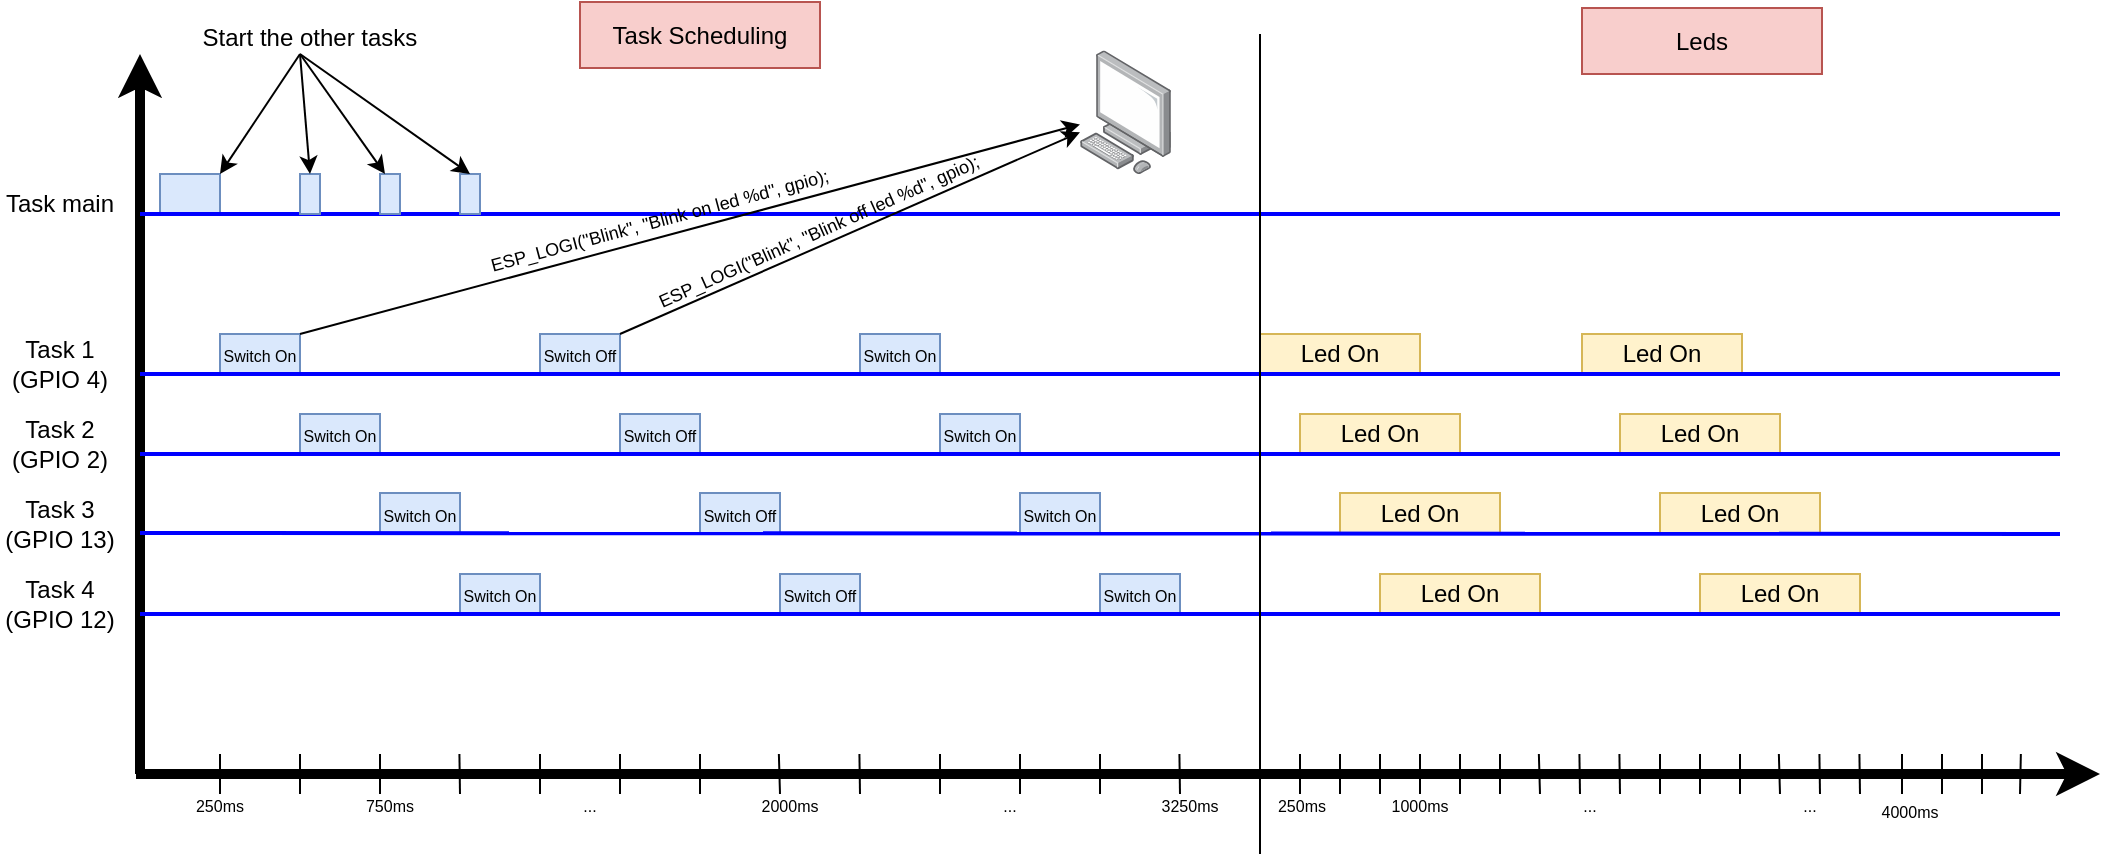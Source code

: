 <mxfile version="26.0.16">
  <diagram name="Page-1" id="f3jBQr8TLTDDAwhKRLuk">
    <mxGraphModel dx="1687" dy="968" grid="1" gridSize="10" guides="1" tooltips="1" connect="1" arrows="1" fold="1" page="1" pageScale="1" pageWidth="827" pageHeight="1169" math="0" shadow="0">
      <root>
        <mxCell id="0" />
        <mxCell id="1" parent="0" />
        <mxCell id="g57zYea4O15oFF7myR46-9" value="&lt;font style=&quot;font-size: 8px;&quot;&gt;Switch On&lt;/font&gt;" style="rounded=0;whiteSpace=wrap;html=1;fillColor=#dae8fc;strokeColor=#6c8ebf;" vertex="1" parent="1">
          <mxGeometry x="480" y="500" width="40" height="20" as="geometry" />
        </mxCell>
        <mxCell id="g57zYea4O15oFF7myR46-103" value="&lt;font style=&quot;font-size: 8px;&quot;&gt;Switch On&lt;/font&gt;" style="rounded=0;whiteSpace=wrap;html=1;fillColor=#dae8fc;strokeColor=#6c8ebf;" vertex="1" parent="1">
          <mxGeometry x="520" y="540" width="40" height="20" as="geometry" />
        </mxCell>
        <mxCell id="g57zYea4O15oFF7myR46-104" value="&lt;font style=&quot;font-size: 8px;&quot;&gt;Switch On&lt;/font&gt;" style="rounded=0;whiteSpace=wrap;html=1;fillColor=#dae8fc;strokeColor=#6c8ebf;" vertex="1" parent="1">
          <mxGeometry x="560" y="579.5" width="40" height="20" as="geometry" />
        </mxCell>
        <mxCell id="g57zYea4O15oFF7myR46-105" value="&lt;font style=&quot;font-size: 8px;&quot;&gt;Switch On&lt;/font&gt;" style="rounded=0;whiteSpace=wrap;html=1;fillColor=#dae8fc;strokeColor=#6c8ebf;" vertex="1" parent="1">
          <mxGeometry x="600" y="620" width="40" height="20" as="geometry" />
        </mxCell>
        <mxCell id="g57zYea4O15oFF7myR46-107" value="&lt;font style=&quot;font-size: 8px;&quot;&gt;Switch Off&lt;/font&gt;" style="rounded=0;whiteSpace=wrap;html=1;fillColor=#dae8fc;strokeColor=#6c8ebf;" vertex="1" parent="1">
          <mxGeometry x="640" y="500" width="40" height="20" as="geometry" />
        </mxCell>
        <mxCell id="g57zYea4O15oFF7myR46-108" value="&lt;font style=&quot;font-size: 8px;&quot;&gt;Switch Off&lt;/font&gt;" style="rounded=0;whiteSpace=wrap;html=1;fillColor=#dae8fc;strokeColor=#6c8ebf;" vertex="1" parent="1">
          <mxGeometry x="680" y="540" width="40" height="20" as="geometry" />
        </mxCell>
        <mxCell id="g57zYea4O15oFF7myR46-109" value="&lt;font style=&quot;font-size: 8px;&quot;&gt;Switch Off&lt;/font&gt;" style="rounded=0;whiteSpace=wrap;html=1;fillColor=#dae8fc;strokeColor=#6c8ebf;" vertex="1" parent="1">
          <mxGeometry x="720" y="579.5" width="40" height="20" as="geometry" />
        </mxCell>
        <mxCell id="g57zYea4O15oFF7myR46-110" value="&lt;font style=&quot;font-size: 8px;&quot;&gt;Switch Off&lt;/font&gt;" style="rounded=0;whiteSpace=wrap;html=1;fillColor=#dae8fc;strokeColor=#6c8ebf;" vertex="1" parent="1">
          <mxGeometry x="760" y="620" width="40" height="20" as="geometry" />
        </mxCell>
        <mxCell id="g57zYea4O15oFF7myR46-111" value="&lt;font style=&quot;font-size: 8px;&quot;&gt;Switch On&lt;/font&gt;" style="rounded=0;whiteSpace=wrap;html=1;fillColor=#dae8fc;strokeColor=#6c8ebf;" vertex="1" parent="1">
          <mxGeometry x="800" y="500" width="40" height="20" as="geometry" />
        </mxCell>
        <mxCell id="g57zYea4O15oFF7myR46-112" value="&lt;font style=&quot;font-size: 8px;&quot;&gt;Switch On&lt;/font&gt;" style="rounded=0;whiteSpace=wrap;html=1;fillColor=#dae8fc;strokeColor=#6c8ebf;" vertex="1" parent="1">
          <mxGeometry x="840" y="540" width="40" height="20" as="geometry" />
        </mxCell>
        <mxCell id="g57zYea4O15oFF7myR46-113" value="&lt;font style=&quot;font-size: 8px;&quot;&gt;Switch On&lt;/font&gt;" style="rounded=0;whiteSpace=wrap;html=1;fillColor=#dae8fc;strokeColor=#6c8ebf;" vertex="1" parent="1">
          <mxGeometry x="880" y="579.5" width="40" height="20" as="geometry" />
        </mxCell>
        <mxCell id="g57zYea4O15oFF7myR46-116" value="&lt;font style=&quot;font-size: 8px;&quot;&gt;Switch On&lt;/font&gt;" style="rounded=0;whiteSpace=wrap;html=1;fillColor=#dae8fc;strokeColor=#6c8ebf;" vertex="1" parent="1">
          <mxGeometry x="920" y="620" width="40" height="20" as="geometry" />
        </mxCell>
        <mxCell id="g57zYea4O15oFF7myR46-34" value="Led On" style="rounded=0;whiteSpace=wrap;html=1;fillColor=#fff2cc;strokeColor=#d6b656;" vertex="1" parent="1">
          <mxGeometry x="1000" y="500" width="80" height="20" as="geometry" />
        </mxCell>
        <mxCell id="g57zYea4O15oFF7myR46-35" value="Led On" style="rounded=0;whiteSpace=wrap;html=1;fillColor=#fff2cc;strokeColor=#d6b656;" vertex="1" parent="1">
          <mxGeometry x="1020" y="540" width="80" height="20" as="geometry" />
        </mxCell>
        <mxCell id="g57zYea4O15oFF7myR46-36" value="Led On" style="rounded=0;whiteSpace=wrap;html=1;fillColor=#fff2cc;strokeColor=#d6b656;" vertex="1" parent="1">
          <mxGeometry x="1040" y="579.5" width="80" height="20" as="geometry" />
        </mxCell>
        <mxCell id="g57zYea4O15oFF7myR46-37" value="Led On" style="rounded=0;whiteSpace=wrap;html=1;fillColor=#fff2cc;strokeColor=#d6b656;" vertex="1" parent="1">
          <mxGeometry x="1060" y="620" width="80" height="20" as="geometry" />
        </mxCell>
        <mxCell id="g57zYea4O15oFF7myR46-38" value="Led On" style="rounded=0;whiteSpace=wrap;html=1;fillColor=#fff2cc;strokeColor=#d6b656;" vertex="1" parent="1">
          <mxGeometry x="1161" y="500" width="80" height="20" as="geometry" />
        </mxCell>
        <mxCell id="g57zYea4O15oFF7myR46-39" value="Led On" style="rounded=0;whiteSpace=wrap;html=1;fillColor=#fff2cc;strokeColor=#d6b656;" vertex="1" parent="1">
          <mxGeometry x="1180" y="540" width="80" height="20" as="geometry" />
        </mxCell>
        <mxCell id="g57zYea4O15oFF7myR46-40" value="Led On" style="rounded=0;whiteSpace=wrap;html=1;fillColor=#fff2cc;strokeColor=#d6b656;" vertex="1" parent="1">
          <mxGeometry x="1200" y="579.5" width="80" height="20" as="geometry" />
        </mxCell>
        <mxCell id="g57zYea4O15oFF7myR46-41" value="Led On" style="rounded=0;whiteSpace=wrap;html=1;fillColor=#fff2cc;strokeColor=#d6b656;" vertex="1" parent="1">
          <mxGeometry x="1220" y="620" width="80" height="20" as="geometry" />
        </mxCell>
        <mxCell id="g57zYea4O15oFF7myR46-1" value="" style="endArrow=classic;html=1;rounded=0;strokeWidth=5;" edge="1" parent="1">
          <mxGeometry width="50" height="50" relative="1" as="geometry">
            <mxPoint x="440" y="720" as="sourcePoint" />
            <mxPoint x="440" y="360" as="targetPoint" />
          </mxGeometry>
        </mxCell>
        <mxCell id="g57zYea4O15oFF7myR46-2" value="" style="endArrow=classic;html=1;rounded=0;strokeWidth=5;" edge="1" parent="1">
          <mxGeometry width="50" height="50" relative="1" as="geometry">
            <mxPoint x="438" y="720" as="sourcePoint" />
            <mxPoint x="1420" y="720" as="targetPoint" />
          </mxGeometry>
        </mxCell>
        <mxCell id="g57zYea4O15oFF7myR46-5" value="" style="endArrow=none;html=1;rounded=0;strokeWidth=2;strokeColor=#0000FF;" edge="1" parent="1">
          <mxGeometry width="50" height="50" relative="1" as="geometry">
            <mxPoint x="440" y="640" as="sourcePoint" />
            <mxPoint x="1400" y="640" as="targetPoint" />
          </mxGeometry>
        </mxCell>
        <mxCell id="g57zYea4O15oFF7myR46-6" value="Task main" style="text;html=1;align=center;verticalAlign=middle;whiteSpace=wrap;rounded=0;" vertex="1" parent="1">
          <mxGeometry x="370" y="420" width="60" height="30" as="geometry" />
        </mxCell>
        <mxCell id="g57zYea4O15oFF7myR46-8" value="" style="endArrow=none;html=1;rounded=0;strokeWidth=2;strokeColor=#0000FF;" edge="1" parent="1">
          <mxGeometry width="50" height="50" relative="1" as="geometry">
            <mxPoint x="440" y="560" as="sourcePoint" />
            <mxPoint x="1400" y="560" as="targetPoint" />
          </mxGeometry>
        </mxCell>
        <mxCell id="g57zYea4O15oFF7myR46-13" value="" style="endArrow=none;html=1;rounded=0;strokeWidth=2;strokeColor=#0000FF;" edge="1" parent="1">
          <mxGeometry width="50" height="50" relative="1" as="geometry">
            <mxPoint x="440" y="599.5" as="sourcePoint" />
            <mxPoint x="1400" y="600" as="targetPoint" />
          </mxGeometry>
        </mxCell>
        <mxCell id="g57zYea4O15oFF7myR46-10" value="" style="endArrow=none;html=1;rounded=0;strokeWidth=2;strokeColor=#0000FF;" edge="1" parent="1">
          <mxGeometry width="50" height="50" relative="1" as="geometry">
            <mxPoint x="440" y="520" as="sourcePoint" />
            <mxPoint x="1400" y="520" as="targetPoint" />
          </mxGeometry>
        </mxCell>
        <mxCell id="g57zYea4O15oFF7myR46-15" value="" style="rounded=0;whiteSpace=wrap;html=1;fillColor=#dae8fc;strokeColor=#6c8ebf;" vertex="1" parent="1">
          <mxGeometry x="450" y="420" width="30" height="20" as="geometry" />
        </mxCell>
        <mxCell id="g57zYea4O15oFF7myR46-16" value="" style="endArrow=none;html=1;rounded=0;strokeWidth=2;strokeColor=#0000FF;" edge="1" parent="1">
          <mxGeometry width="50" height="50" relative="1" as="geometry">
            <mxPoint x="440" y="440" as="sourcePoint" />
            <mxPoint x="1400" y="440" as="targetPoint" />
          </mxGeometry>
        </mxCell>
        <mxCell id="g57zYea4O15oFF7myR46-21" value="Task 1&lt;div&gt;(GPIO 4)&lt;/div&gt;" style="text;html=1;align=center;verticalAlign=middle;whiteSpace=wrap;rounded=0;" vertex="1" parent="1">
          <mxGeometry x="370" y="500" width="60" height="30" as="geometry" />
        </mxCell>
        <mxCell id="g57zYea4O15oFF7myR46-22" value="Task 2&lt;div&gt;(GPIO 2)&lt;/div&gt;" style="text;html=1;align=center;verticalAlign=middle;whiteSpace=wrap;rounded=0;" vertex="1" parent="1">
          <mxGeometry x="370" y="540" width="60" height="30" as="geometry" />
        </mxCell>
        <mxCell id="g57zYea4O15oFF7myR46-23" value="Task 3&lt;div&gt;(GPIO 13)&lt;/div&gt;" style="text;html=1;align=center;verticalAlign=middle;whiteSpace=wrap;rounded=0;" vertex="1" parent="1">
          <mxGeometry x="370" y="579.5" width="60" height="30" as="geometry" />
        </mxCell>
        <mxCell id="g57zYea4O15oFF7myR46-24" value="Task 4&lt;div&gt;(GPIO 12)&lt;/div&gt;" style="text;html=1;align=center;verticalAlign=middle;whiteSpace=wrap;rounded=0;" vertex="1" parent="1">
          <mxGeometry x="370" y="620" width="60" height="30" as="geometry" />
        </mxCell>
        <mxCell id="g57zYea4O15oFF7myR46-31" value="" style="endArrow=none;html=1;rounded=0;" edge="1" parent="1">
          <mxGeometry width="50" height="50" relative="1" as="geometry">
            <mxPoint x="480" y="730" as="sourcePoint" />
            <mxPoint x="480" y="710" as="targetPoint" />
          </mxGeometry>
        </mxCell>
        <mxCell id="g57zYea4O15oFF7myR46-44" value="" style="endArrow=none;html=1;rounded=0;" edge="1" parent="1">
          <mxGeometry width="50" height="50" relative="1" as="geometry">
            <mxPoint x="1080" y="730" as="sourcePoint" />
            <mxPoint x="1080" y="710" as="targetPoint" />
          </mxGeometry>
        </mxCell>
        <mxCell id="g57zYea4O15oFF7myR46-45" value="" style="endArrow=none;html=1;rounded=0;" edge="1" parent="1">
          <mxGeometry width="50" height="50" relative="1" as="geometry">
            <mxPoint x="1100" y="730" as="sourcePoint" />
            <mxPoint x="1100" y="710" as="targetPoint" />
          </mxGeometry>
        </mxCell>
        <mxCell id="g57zYea4O15oFF7myR46-46" value="" style="endArrow=none;html=1;rounded=0;" edge="1" parent="1">
          <mxGeometry width="50" height="50" relative="1" as="geometry">
            <mxPoint x="1120" y="730" as="sourcePoint" />
            <mxPoint x="1120" y="710" as="targetPoint" />
          </mxGeometry>
        </mxCell>
        <mxCell id="g57zYea4O15oFF7myR46-47" value="" style="endArrow=none;html=1;rounded=0;" edge="1" parent="1">
          <mxGeometry width="50" height="50" relative="1" as="geometry">
            <mxPoint x="1140" y="730" as="sourcePoint" />
            <mxPoint x="1139.43" y="710" as="targetPoint" />
          </mxGeometry>
        </mxCell>
        <mxCell id="g57zYea4O15oFF7myR46-48" value="" style="endArrow=none;html=1;rounded=0;" edge="1" parent="1">
          <mxGeometry width="50" height="50" relative="1" as="geometry">
            <mxPoint x="1160" y="730" as="sourcePoint" />
            <mxPoint x="1159.71" y="710" as="targetPoint" />
          </mxGeometry>
        </mxCell>
        <mxCell id="g57zYea4O15oFF7myR46-49" value="" style="endArrow=none;html=1;rounded=0;" edge="1" parent="1">
          <mxGeometry width="50" height="50" relative="1" as="geometry">
            <mxPoint x="1180" y="730" as="sourcePoint" />
            <mxPoint x="1179.71" y="710" as="targetPoint" />
          </mxGeometry>
        </mxCell>
        <mxCell id="g57zYea4O15oFF7myR46-50" value="" style="endArrow=none;html=1;rounded=0;" edge="1" parent="1">
          <mxGeometry width="50" height="50" relative="1" as="geometry">
            <mxPoint x="1200" y="730" as="sourcePoint" />
            <mxPoint x="1200" y="710" as="targetPoint" />
          </mxGeometry>
        </mxCell>
        <mxCell id="g57zYea4O15oFF7myR46-51" value="" style="endArrow=none;html=1;rounded=0;" edge="1" parent="1">
          <mxGeometry width="50" height="50" relative="1" as="geometry">
            <mxPoint x="1220" y="730" as="sourcePoint" />
            <mxPoint x="1220" y="710" as="targetPoint" />
          </mxGeometry>
        </mxCell>
        <mxCell id="g57zYea4O15oFF7myR46-52" value="" style="endArrow=none;html=1;rounded=0;" edge="1" parent="1">
          <mxGeometry width="50" height="50" relative="1" as="geometry">
            <mxPoint x="1240" y="730" as="sourcePoint" />
            <mxPoint x="1240" y="710" as="targetPoint" />
          </mxGeometry>
        </mxCell>
        <mxCell id="g57zYea4O15oFF7myR46-53" value="" style="endArrow=none;html=1;rounded=0;" edge="1" parent="1">
          <mxGeometry width="50" height="50" relative="1" as="geometry">
            <mxPoint x="1260" y="730" as="sourcePoint" />
            <mxPoint x="1259.43" y="710" as="targetPoint" />
          </mxGeometry>
        </mxCell>
        <mxCell id="g57zYea4O15oFF7myR46-54" value="" style="endArrow=none;html=1;rounded=0;" edge="1" parent="1">
          <mxGeometry width="50" height="50" relative="1" as="geometry">
            <mxPoint x="1280" y="730" as="sourcePoint" />
            <mxPoint x="1279.71" y="710" as="targetPoint" />
          </mxGeometry>
        </mxCell>
        <mxCell id="g57zYea4O15oFF7myR46-55" value="" style="endArrow=none;html=1;rounded=0;" edge="1" parent="1">
          <mxGeometry width="50" height="50" relative="1" as="geometry">
            <mxPoint x="1300" y="730" as="sourcePoint" />
            <mxPoint x="1299.71" y="710" as="targetPoint" />
          </mxGeometry>
        </mxCell>
        <mxCell id="g57zYea4O15oFF7myR46-56" value="" style="endArrow=none;html=1;rounded=0;" edge="1" parent="1">
          <mxGeometry width="50" height="50" relative="1" as="geometry">
            <mxPoint x="1321" y="730" as="sourcePoint" />
            <mxPoint x="1321" y="710" as="targetPoint" />
          </mxGeometry>
        </mxCell>
        <mxCell id="g57zYea4O15oFF7myR46-57" value="" style="endArrow=none;html=1;rounded=0;" edge="1" parent="1">
          <mxGeometry width="50" height="50" relative="1" as="geometry">
            <mxPoint x="1341" y="730" as="sourcePoint" />
            <mxPoint x="1341" y="710" as="targetPoint" />
          </mxGeometry>
        </mxCell>
        <mxCell id="g57zYea4O15oFF7myR46-58" value="" style="endArrow=none;html=1;rounded=0;" edge="1" parent="1">
          <mxGeometry width="50" height="50" relative="1" as="geometry">
            <mxPoint x="1361" y="730" as="sourcePoint" />
            <mxPoint x="1361" y="710" as="targetPoint" />
          </mxGeometry>
        </mxCell>
        <mxCell id="g57zYea4O15oFF7myR46-59" value="" style="endArrow=none;html=1;rounded=0;" edge="1" parent="1">
          <mxGeometry width="50" height="50" relative="1" as="geometry">
            <mxPoint x="1380" y="730" as="sourcePoint" />
            <mxPoint x="1380.43" y="710" as="targetPoint" />
          </mxGeometry>
        </mxCell>
        <mxCell id="g57zYea4O15oFF7myR46-61" value="" style="endArrow=none;html=1;rounded=0;" edge="1" parent="1">
          <mxGeometry width="50" height="50" relative="1" as="geometry">
            <mxPoint x="1000" y="760" as="sourcePoint" />
            <mxPoint x="1000" y="350" as="targetPoint" />
          </mxGeometry>
        </mxCell>
        <mxCell id="g57zYea4O15oFF7myR46-62" value="" style="endArrow=none;html=1;rounded=0;" edge="1" parent="1">
          <mxGeometry width="50" height="50" relative="1" as="geometry">
            <mxPoint x="1020" y="730" as="sourcePoint" />
            <mxPoint x="1020" y="710" as="targetPoint" />
          </mxGeometry>
        </mxCell>
        <mxCell id="g57zYea4O15oFF7myR46-63" value="" style="endArrow=none;html=1;rounded=0;" edge="1" parent="1">
          <mxGeometry width="50" height="50" relative="1" as="geometry">
            <mxPoint x="1040" y="730" as="sourcePoint" />
            <mxPoint x="1040" y="710" as="targetPoint" />
          </mxGeometry>
        </mxCell>
        <mxCell id="g57zYea4O15oFF7myR46-64" value="" style="endArrow=none;html=1;rounded=0;" edge="1" parent="1">
          <mxGeometry width="50" height="50" relative="1" as="geometry">
            <mxPoint x="1060" y="730" as="sourcePoint" />
            <mxPoint x="1060" y="710" as="targetPoint" />
          </mxGeometry>
        </mxCell>
        <mxCell id="g57zYea4O15oFF7myR46-117" value="" style="image;points=[];aspect=fixed;html=1;align=center;shadow=0;dashed=0;image=img/lib/allied_telesis/computer_and_terminals/Personal_Computer.svg;" vertex="1" parent="1">
          <mxGeometry x="910" y="358.2" width="45.6" height="61.8" as="geometry" />
        </mxCell>
        <mxCell id="g57zYea4O15oFF7myR46-118" value="" style="endArrow=classic;html=1;rounded=0;exitX=1;exitY=0;exitDx=0;exitDy=0;" edge="1" parent="1" source="g57zYea4O15oFF7myR46-9" target="g57zYea4O15oFF7myR46-117">
          <mxGeometry width="50" height="50" relative="1" as="geometry">
            <mxPoint x="710" y="480" as="sourcePoint" />
            <mxPoint x="760" y="430" as="targetPoint" />
          </mxGeometry>
        </mxCell>
        <mxCell id="g57zYea4O15oFF7myR46-119" value="" style="endArrow=classic;html=1;rounded=0;exitX=1;exitY=0;exitDx=0;exitDy=0;" edge="1" parent="1" source="g57zYea4O15oFF7myR46-107" target="g57zYea4O15oFF7myR46-117">
          <mxGeometry width="50" height="50" relative="1" as="geometry">
            <mxPoint x="530" y="510" as="sourcePoint" />
            <mxPoint x="860" y="380" as="targetPoint" />
          </mxGeometry>
        </mxCell>
        <mxCell id="g57zYea4O15oFF7myR46-120" value="&lt;div&gt;&lt;font style=&quot;font-size: 9px;&quot;&gt;&amp;nbsp; &amp;nbsp; &amp;nbsp; &amp;nbsp; ESP_LOGI(&quot;Blink&quot;, &quot;Blink off led %d&quot;, gpio);&lt;/font&gt;&lt;/div&gt;" style="text;html=1;align=center;verticalAlign=middle;whiteSpace=wrap;rounded=0;rotation=336;" vertex="1" parent="1">
          <mxGeometry x="630" y="437" width="280" height="30" as="geometry" />
        </mxCell>
        <mxCell id="g57zYea4O15oFF7myR46-121" value="&lt;div&gt;&lt;font style=&quot;font-size: 9px;&quot;&gt;&amp;nbsp; &amp;nbsp; &amp;nbsp; &amp;nbsp; ESP_LOGI(&quot;Blink&quot;, &quot;Blink on led %d&quot;, gpio);&lt;/font&gt;&lt;/div&gt;" style="text;html=1;align=center;verticalAlign=middle;whiteSpace=wrap;rounded=0;rotation=-15;opacity=0;" vertex="1" parent="1">
          <mxGeometry x="550" y="430" width="280" height="30" as="geometry" />
        </mxCell>
        <mxCell id="g57zYea4O15oFF7myR46-123" value="" style="rounded=0;whiteSpace=wrap;html=1;fillColor=#dae8fc;strokeColor=#6c8ebf;" vertex="1" parent="1">
          <mxGeometry x="520" y="420" width="10" height="20" as="geometry" />
        </mxCell>
        <mxCell id="g57zYea4O15oFF7myR46-124" value="" style="rounded=0;whiteSpace=wrap;html=1;fillColor=#dae8fc;strokeColor=#6c8ebf;" vertex="1" parent="1">
          <mxGeometry x="560" y="420" width="10" height="20" as="geometry" />
        </mxCell>
        <mxCell id="g57zYea4O15oFF7myR46-125" value="" style="rounded=0;whiteSpace=wrap;html=1;fillColor=#dae8fc;strokeColor=#6c8ebf;" vertex="1" parent="1">
          <mxGeometry x="600" y="420" width="10" height="20" as="geometry" />
        </mxCell>
        <mxCell id="g57zYea4O15oFF7myR46-126" value="" style="endArrow=classic;html=1;rounded=0;entryX=1;entryY=0;entryDx=0;entryDy=0;" edge="1" parent="1" target="g57zYea4O15oFF7myR46-15">
          <mxGeometry width="50" height="50" relative="1" as="geometry">
            <mxPoint x="520" y="360" as="sourcePoint" />
            <mxPoint x="610" y="308.2" as="targetPoint" />
          </mxGeometry>
        </mxCell>
        <mxCell id="g57zYea4O15oFF7myR46-127" value="" style="endArrow=classic;html=1;rounded=0;entryX=0.5;entryY=0;entryDx=0;entryDy=0;" edge="1" parent="1" target="g57zYea4O15oFF7myR46-123">
          <mxGeometry width="50" height="50" relative="1" as="geometry">
            <mxPoint x="520" y="360" as="sourcePoint" />
            <mxPoint x="490" y="430" as="targetPoint" />
          </mxGeometry>
        </mxCell>
        <mxCell id="g57zYea4O15oFF7myR46-128" value="" style="endArrow=classic;html=1;rounded=0;entryX=0.25;entryY=0;entryDx=0;entryDy=0;" edge="1" parent="1" target="g57zYea4O15oFF7myR46-124">
          <mxGeometry width="50" height="50" relative="1" as="geometry">
            <mxPoint x="520" y="360" as="sourcePoint" />
            <mxPoint x="535" y="430" as="targetPoint" />
          </mxGeometry>
        </mxCell>
        <mxCell id="g57zYea4O15oFF7myR46-129" value="" style="endArrow=classic;html=1;rounded=0;entryX=0.5;entryY=0;entryDx=0;entryDy=0;" edge="1" parent="1" target="g57zYea4O15oFF7myR46-125">
          <mxGeometry width="50" height="50" relative="1" as="geometry">
            <mxPoint x="520" y="360" as="sourcePoint" />
            <mxPoint x="573" y="430" as="targetPoint" />
          </mxGeometry>
        </mxCell>
        <mxCell id="g57zYea4O15oFF7myR46-130" value="Start the other tasks" style="text;html=1;align=center;verticalAlign=middle;whiteSpace=wrap;rounded=0;" vertex="1" parent="1">
          <mxGeometry x="465" y="337" width="120" height="30" as="geometry" />
        </mxCell>
        <mxCell id="g57zYea4O15oFF7myR46-131" value="" style="endArrow=none;html=1;rounded=0;" edge="1" parent="1">
          <mxGeometry width="50" height="50" relative="1" as="geometry">
            <mxPoint x="520" y="730" as="sourcePoint" />
            <mxPoint x="520" y="710" as="targetPoint" />
          </mxGeometry>
        </mxCell>
        <mxCell id="g57zYea4O15oFF7myR46-133" value="" style="endArrow=none;html=1;rounded=0;" edge="1" parent="1">
          <mxGeometry width="50" height="50" relative="1" as="geometry">
            <mxPoint x="560" y="730" as="sourcePoint" />
            <mxPoint x="560" y="710" as="targetPoint" />
          </mxGeometry>
        </mxCell>
        <mxCell id="g57zYea4O15oFF7myR46-135" value="" style="endArrow=none;html=1;rounded=0;" edge="1" parent="1">
          <mxGeometry width="50" height="50" relative="1" as="geometry">
            <mxPoint x="600" y="730" as="sourcePoint" />
            <mxPoint x="599.71" y="710" as="targetPoint" />
          </mxGeometry>
        </mxCell>
        <mxCell id="g57zYea4O15oFF7myR46-138" value="" style="endArrow=none;html=1;rounded=0;" edge="1" parent="1">
          <mxGeometry width="50" height="50" relative="1" as="geometry">
            <mxPoint x="480" y="730" as="sourcePoint" />
            <mxPoint x="480" y="710" as="targetPoint" />
          </mxGeometry>
        </mxCell>
        <mxCell id="g57zYea4O15oFF7myR46-141" value="" style="endArrow=none;html=1;rounded=0;" edge="1" parent="1">
          <mxGeometry width="50" height="50" relative="1" as="geometry">
            <mxPoint x="720" y="730" as="sourcePoint" />
            <mxPoint x="720" y="710" as="targetPoint" />
          </mxGeometry>
        </mxCell>
        <mxCell id="g57zYea4O15oFF7myR46-143" value="" style="endArrow=none;html=1;rounded=0;" edge="1" parent="1">
          <mxGeometry width="50" height="50" relative="1" as="geometry">
            <mxPoint x="760" y="730" as="sourcePoint" />
            <mxPoint x="759.43" y="710" as="targetPoint" />
          </mxGeometry>
        </mxCell>
        <mxCell id="g57zYea4O15oFF7myR46-145" value="" style="endArrow=none;html=1;rounded=0;" edge="1" parent="1">
          <mxGeometry width="50" height="50" relative="1" as="geometry">
            <mxPoint x="800" y="730" as="sourcePoint" />
            <mxPoint x="799.71" y="710" as="targetPoint" />
          </mxGeometry>
        </mxCell>
        <mxCell id="g57zYea4O15oFF7myR46-146" value="" style="endArrow=none;html=1;rounded=0;" edge="1" parent="1">
          <mxGeometry width="50" height="50" relative="1" as="geometry">
            <mxPoint x="640" y="730" as="sourcePoint" />
            <mxPoint x="640" y="710" as="targetPoint" />
          </mxGeometry>
        </mxCell>
        <mxCell id="g57zYea4O15oFF7myR46-148" value="" style="endArrow=none;html=1;rounded=0;" edge="1" parent="1">
          <mxGeometry width="50" height="50" relative="1" as="geometry">
            <mxPoint x="680" y="730" as="sourcePoint" />
            <mxPoint x="680" y="710" as="targetPoint" />
          </mxGeometry>
        </mxCell>
        <mxCell id="g57zYea4O15oFF7myR46-149" value="" style="endArrow=none;html=1;rounded=0;" edge="1" parent="1">
          <mxGeometry width="50" height="50" relative="1" as="geometry">
            <mxPoint x="880" y="730" as="sourcePoint" />
            <mxPoint x="880" y="710" as="targetPoint" />
          </mxGeometry>
        </mxCell>
        <mxCell id="g57zYea4O15oFF7myR46-151" value="" style="endArrow=none;html=1;rounded=0;" edge="1" parent="1">
          <mxGeometry width="50" height="50" relative="1" as="geometry">
            <mxPoint x="920" y="730" as="sourcePoint" />
            <mxPoint x="920" y="710" as="targetPoint" />
          </mxGeometry>
        </mxCell>
        <mxCell id="g57zYea4O15oFF7myR46-153" value="" style="endArrow=none;html=1;rounded=0;" edge="1" parent="1">
          <mxGeometry width="50" height="50" relative="1" as="geometry">
            <mxPoint x="960" y="730" as="sourcePoint" />
            <mxPoint x="959.71" y="710" as="targetPoint" />
          </mxGeometry>
        </mxCell>
        <mxCell id="g57zYea4O15oFF7myR46-156" value="" style="endArrow=none;html=1;rounded=0;" edge="1" parent="1">
          <mxGeometry width="50" height="50" relative="1" as="geometry">
            <mxPoint x="840" y="730" as="sourcePoint" />
            <mxPoint x="840" y="710" as="targetPoint" />
          </mxGeometry>
        </mxCell>
        <mxCell id="g57zYea4O15oFF7myR46-158" value="Task Scheduling" style="rounded=0;whiteSpace=wrap;html=1;fillColor=#f8cecc;strokeColor=#b85450;" vertex="1" parent="1">
          <mxGeometry x="660" y="334" width="120" height="33" as="geometry" />
        </mxCell>
        <mxCell id="g57zYea4O15oFF7myR46-159" value="Leds" style="rounded=0;whiteSpace=wrap;html=1;fillColor=#f8cecc;strokeColor=#b85450;" vertex="1" parent="1">
          <mxGeometry x="1161" y="337" width="120" height="33" as="geometry" />
        </mxCell>
        <mxCell id="g57zYea4O15oFF7myR46-160" value="&lt;font style=&quot;font-size: 8px;&quot;&gt;250ms&lt;/font&gt;" style="text;html=1;align=center;verticalAlign=middle;whiteSpace=wrap;rounded=0;" vertex="1" parent="1">
          <mxGeometry x="465" y="725" width="30" height="20" as="geometry" />
        </mxCell>
        <mxCell id="g57zYea4O15oFF7myR46-161" value="&lt;font style=&quot;font-size: 8px;&quot;&gt;750ms&lt;/font&gt;" style="text;html=1;align=center;verticalAlign=middle;whiteSpace=wrap;rounded=0;" vertex="1" parent="1">
          <mxGeometry x="550" y="725" width="30" height="20" as="geometry" />
        </mxCell>
        <mxCell id="g57zYea4O15oFF7myR46-162" value="&lt;font style=&quot;font-size: 8px;&quot;&gt;2000ms&lt;/font&gt;" style="text;html=1;align=center;verticalAlign=middle;whiteSpace=wrap;rounded=0;" vertex="1" parent="1">
          <mxGeometry x="750" y="725" width="30" height="20" as="geometry" />
        </mxCell>
        <mxCell id="g57zYea4O15oFF7myR46-163" value="&lt;font style=&quot;font-size: 8px;&quot;&gt;...&lt;/font&gt;" style="text;html=1;align=center;verticalAlign=middle;whiteSpace=wrap;rounded=0;" vertex="1" parent="1">
          <mxGeometry x="650" y="725" width="30" height="20" as="geometry" />
        </mxCell>
        <mxCell id="g57zYea4O15oFF7myR46-164" value="&lt;font style=&quot;font-size: 8px;&quot;&gt;...&lt;/font&gt;" style="text;html=1;align=center;verticalAlign=middle;whiteSpace=wrap;rounded=0;" vertex="1" parent="1">
          <mxGeometry x="860" y="725" width="30" height="20" as="geometry" />
        </mxCell>
        <mxCell id="g57zYea4O15oFF7myR46-165" value="&lt;font style=&quot;font-size: 8px;&quot;&gt;250ms&lt;/font&gt;" style="text;html=1;align=center;verticalAlign=middle;whiteSpace=wrap;rounded=0;" vertex="1" parent="1">
          <mxGeometry x="1006" y="725" width="30" height="20" as="geometry" />
        </mxCell>
        <mxCell id="g57zYea4O15oFF7myR46-166" value="&lt;font style=&quot;font-size: 8px;&quot;&gt;1000ms&lt;/font&gt;" style="text;html=1;align=center;verticalAlign=middle;whiteSpace=wrap;rounded=0;" vertex="1" parent="1">
          <mxGeometry x="1065" y="725" width="30" height="20" as="geometry" />
        </mxCell>
        <mxCell id="g57zYea4O15oFF7myR46-167" value="&lt;span style=&quot;font-size: 8px;&quot;&gt;...&lt;/span&gt;" style="text;html=1;align=center;verticalAlign=middle;whiteSpace=wrap;rounded=0;" vertex="1" parent="1">
          <mxGeometry x="1150" y="725" width="30" height="20" as="geometry" />
        </mxCell>
        <mxCell id="g57zYea4O15oFF7myR46-168" value="&lt;span style=&quot;font-size: 8px;&quot;&gt;...&lt;/span&gt;" style="text;html=1;align=center;verticalAlign=middle;whiteSpace=wrap;rounded=0;" vertex="1" parent="1">
          <mxGeometry x="1260" y="725" width="30" height="20" as="geometry" />
        </mxCell>
        <mxCell id="g57zYea4O15oFF7myR46-169" value="&lt;font style=&quot;font-size: 8px;&quot;&gt;3250ms&lt;/font&gt;" style="text;html=1;align=center;verticalAlign=middle;whiteSpace=wrap;rounded=0;" vertex="1" parent="1">
          <mxGeometry x="950" y="725" width="30" height="20" as="geometry" />
        </mxCell>
        <mxCell id="g57zYea4O15oFF7myR46-170" value="&lt;span style=&quot;font-size: 8px;&quot;&gt;4000ms&lt;/span&gt;" style="text;html=1;align=center;verticalAlign=middle;whiteSpace=wrap;rounded=0;" vertex="1" parent="1">
          <mxGeometry x="1310" y="730" width="30" height="15" as="geometry" />
        </mxCell>
      </root>
    </mxGraphModel>
  </diagram>
</mxfile>
